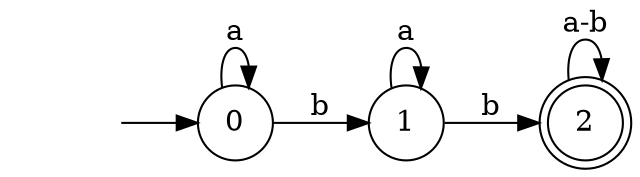 digraph Automaton {
  rankdir = LR;
node [shape=circle];
  initial [shape=plaintext,label=""];
  initial -> 0
  0 -> 0 [label="a"];
  0 -> 1 [label="b"];
node [shape=circle];
  1 -> 1 [label="a"];
  1 -> 2 [label="b"];
2 [shape=doublecircle]; 
  2 -> 2 [label="a-b"];
}

